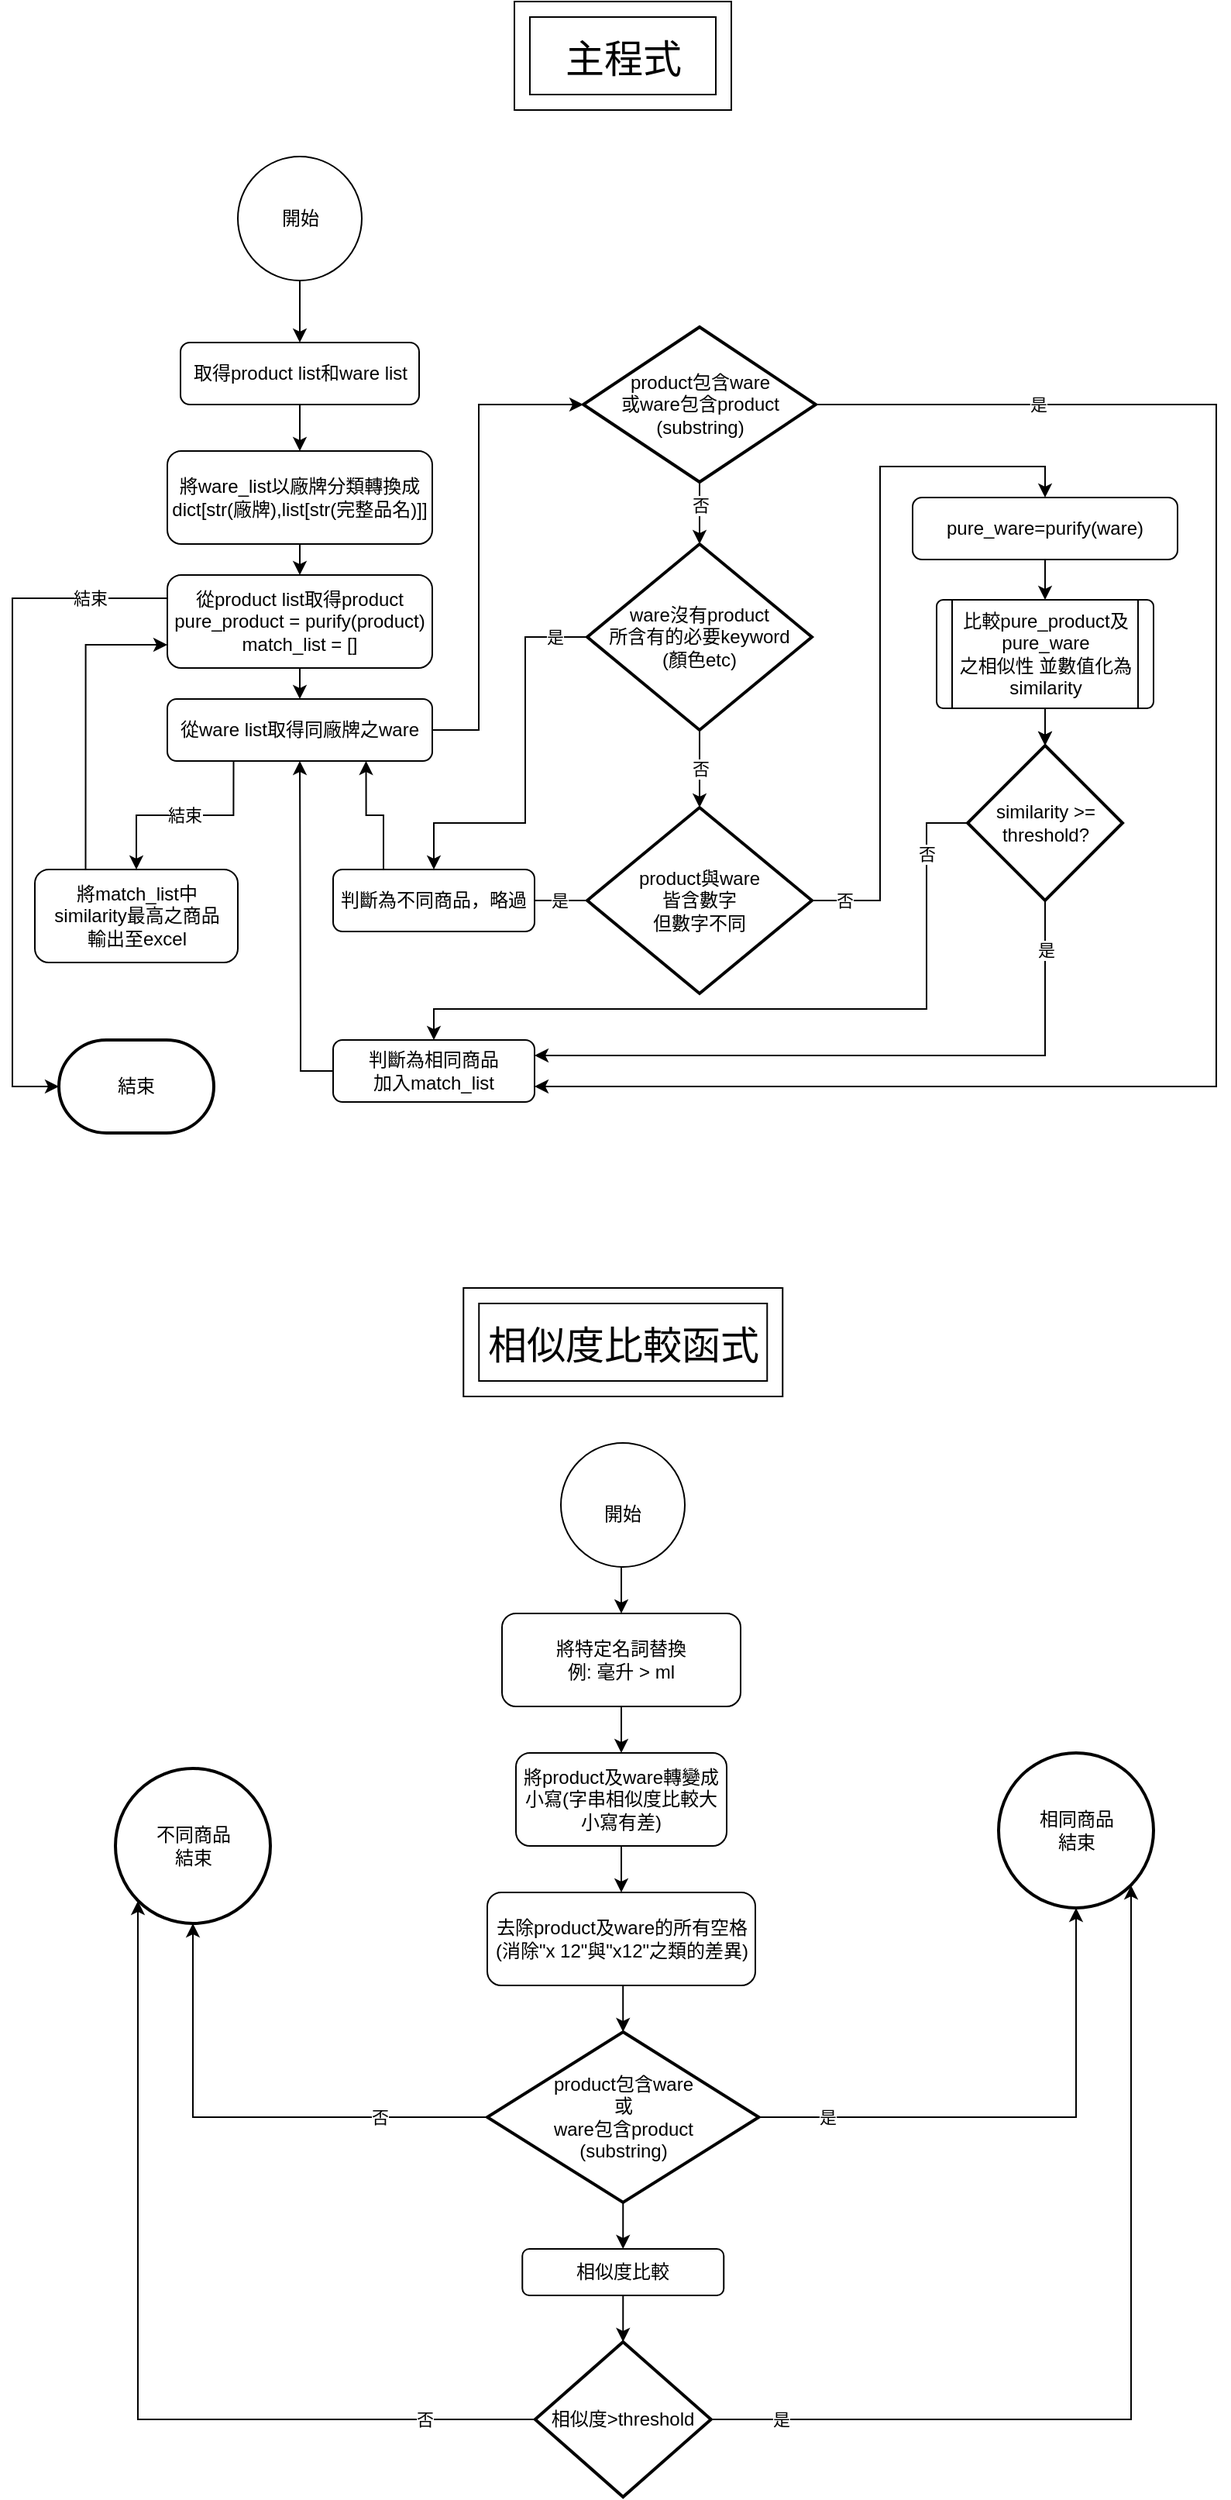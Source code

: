 <mxfile version="14.5.3" type="device"><diagram id="C5RBs43oDa-KdzZeNtuy" name="Page-1"><mxGraphModel dx="1502" dy="1773" grid="1" gridSize="10" guides="1" tooltips="1" connect="1" arrows="1" fold="1" page="1" pageScale="1" pageWidth="827" pageHeight="1169" math="0" shadow="0"><root><mxCell id="WIyWlLk6GJQsqaUBKTNV-0"/><mxCell id="WIyWlLk6GJQsqaUBKTNV-1" parent="WIyWlLk6GJQsqaUBKTNV-0"/><mxCell id="ZmsD9ehM1kxdvK_fFcJT-4" style="edgeStyle=orthogonalEdgeStyle;rounded=0;orthogonalLoop=1;jettySize=auto;html=1;exitX=0.5;exitY=1;exitDx=0;exitDy=0;entryX=0.5;entryY=0;entryDx=0;entryDy=0;" parent="WIyWlLk6GJQsqaUBKTNV-1" source="VE53guUC91sGKuD5spaY-2" target="ZmsD9ehM1kxdvK_fFcJT-3" edge="1"><mxGeometry relative="1" as="geometry"><mxPoint x="413" y="50" as="sourcePoint"/></mxGeometry></mxCell><mxCell id="VE53guUC91sGKuD5spaY-3" style="edgeStyle=orthogonalEdgeStyle;rounded=0;orthogonalLoop=1;jettySize=auto;html=1;exitX=0.5;exitY=1;exitDx=0;exitDy=0;entryX=0.5;entryY=0;entryDx=0;entryDy=0;" parent="WIyWlLk6GJQsqaUBKTNV-1" source="ZmsD9ehM1kxdvK_fFcJT-2" target="l64zo4dTDtETu1bKPGep-1" edge="1"><mxGeometry relative="1" as="geometry"><mxPoint x="339.75" y="-530" as="targetPoint"/></mxGeometry></mxCell><mxCell id="ZmsD9ehM1kxdvK_fFcJT-2" value="開始" style="ellipse;whiteSpace=wrap;html=1;aspect=fixed;" parent="WIyWlLk6GJQsqaUBKTNV-1" vertex="1"><mxGeometry x="165.5" y="-920" width="80" height="80" as="geometry"/></mxCell><mxCell id="VE53guUC91sGKuD5spaY-1" style="edgeStyle=orthogonalEdgeStyle;rounded=0;orthogonalLoop=1;jettySize=auto;html=1;exitX=0.5;exitY=1;exitDx=0;exitDy=0;entryX=0.5;entryY=0;entryDx=0;entryDy=0;" parent="WIyWlLk6GJQsqaUBKTNV-1" source="ZmsD9ehM1kxdvK_fFcJT-3" target="VE53guUC91sGKuD5spaY-0" edge="1"><mxGeometry relative="1" as="geometry"/></mxCell><mxCell id="ZmsD9ehM1kxdvK_fFcJT-3" value="將product及ware轉變成小寫(字串相似度比較大小寫有差)" style="rounded=1;whiteSpace=wrap;html=1;" parent="WIyWlLk6GJQsqaUBKTNV-1" vertex="1"><mxGeometry x="345" y="110" width="136" height="60" as="geometry"/></mxCell><mxCell id="VE53guUC91sGKuD5spaY-6" style="edgeStyle=orthogonalEdgeStyle;rounded=0;orthogonalLoop=1;jettySize=auto;html=1;exitX=0.5;exitY=1;exitDx=0;exitDy=0;entryX=0.5;entryY=0;entryDx=0;entryDy=0;entryPerimeter=0;" parent="WIyWlLk6GJQsqaUBKTNV-1" source="VE53guUC91sGKuD5spaY-0" target="VE53guUC91sGKuD5spaY-5" edge="1"><mxGeometry relative="1" as="geometry"/></mxCell><mxCell id="VE53guUC91sGKuD5spaY-0" value="去除product及ware的所有空格&lt;br&gt;(消除&quot;x 12&quot;與&quot;x12&quot;之類的差異)" style="rounded=1;whiteSpace=wrap;html=1;" parent="WIyWlLk6GJQsqaUBKTNV-1" vertex="1"><mxGeometry x="326.5" y="200" width="173" height="60" as="geometry"/></mxCell><mxCell id="VE53guUC91sGKuD5spaY-2" value="將特定名詞替換&lt;br&gt;例: 毫升 &amp;gt; ml" style="rounded=1;whiteSpace=wrap;html=1;" parent="WIyWlLk6GJQsqaUBKTNV-1" vertex="1"><mxGeometry x="336" y="20" width="154" height="60" as="geometry"/></mxCell><mxCell id="VE53guUC91sGKuD5spaY-9" value="是" style="edgeStyle=orthogonalEdgeStyle;rounded=0;orthogonalLoop=1;jettySize=auto;html=1;exitX=1;exitY=0.5;exitDx=0;exitDy=0;exitPerimeter=0;entryX=0.5;entryY=1;entryDx=0;entryDy=0;entryPerimeter=0;" parent="WIyWlLk6GJQsqaUBKTNV-1" source="VE53guUC91sGKuD5spaY-5" target="VE53guUC91sGKuD5spaY-7" edge="1"><mxGeometry x="-0.737" relative="1" as="geometry"><mxPoint as="offset"/></mxGeometry></mxCell><mxCell id="VE53guUC91sGKuD5spaY-10" value="否" style="edgeStyle=orthogonalEdgeStyle;rounded=0;orthogonalLoop=1;jettySize=auto;html=1;exitX=0;exitY=0.5;exitDx=0;exitDy=0;exitPerimeter=0;entryX=0.5;entryY=1;entryDx=0;entryDy=0;entryPerimeter=0;" parent="WIyWlLk6GJQsqaUBKTNV-1" source="VE53guUC91sGKuD5spaY-5" target="VE53guUC91sGKuD5spaY-8" edge="1"><mxGeometry x="-0.556" relative="1" as="geometry"><mxPoint as="offset"/></mxGeometry></mxCell><mxCell id="VE53guUC91sGKuD5spaY-12" style="edgeStyle=orthogonalEdgeStyle;rounded=0;orthogonalLoop=1;jettySize=auto;html=1;exitX=0.5;exitY=1;exitDx=0;exitDy=0;exitPerimeter=0;entryX=0.5;entryY=0;entryDx=0;entryDy=0;" parent="WIyWlLk6GJQsqaUBKTNV-1" source="VE53guUC91sGKuD5spaY-5" target="VE53guUC91sGKuD5spaY-11" edge="1"><mxGeometry relative="1" as="geometry"/></mxCell><mxCell id="VE53guUC91sGKuD5spaY-5" value="product包含ware&lt;br&gt;或&lt;br&gt;ware包含product&lt;br&gt;(substring)" style="strokeWidth=2;html=1;shape=mxgraph.flowchart.decision;whiteSpace=wrap;" parent="WIyWlLk6GJQsqaUBKTNV-1" vertex="1"><mxGeometry x="326.5" y="290" width="175.25" height="110" as="geometry"/></mxCell><mxCell id="VE53guUC91sGKuD5spaY-7" value="相同商品&lt;br&gt;結束" style="strokeWidth=2;html=1;shape=mxgraph.flowchart.start_2;whiteSpace=wrap;" parent="WIyWlLk6GJQsqaUBKTNV-1" vertex="1"><mxGeometry x="656.5" y="110" width="100" height="100" as="geometry"/></mxCell><mxCell id="VE53guUC91sGKuD5spaY-8" value="不同商品&lt;br&gt;結束" style="strokeWidth=2;html=1;shape=mxgraph.flowchart.start_2;whiteSpace=wrap;" parent="WIyWlLk6GJQsqaUBKTNV-1" vertex="1"><mxGeometry x="86.5" y="120" width="100" height="100" as="geometry"/></mxCell><mxCell id="VE53guUC91sGKuD5spaY-14" style="edgeStyle=orthogonalEdgeStyle;rounded=0;orthogonalLoop=1;jettySize=auto;html=1;exitX=0.5;exitY=1;exitDx=0;exitDy=0;entryX=0.5;entryY=0;entryDx=0;entryDy=0;entryPerimeter=0;" parent="WIyWlLk6GJQsqaUBKTNV-1" source="VE53guUC91sGKuD5spaY-11" target="VE53guUC91sGKuD5spaY-13" edge="1"><mxGeometry relative="1" as="geometry"/></mxCell><mxCell id="VE53guUC91sGKuD5spaY-11" value="相似度比較" style="rounded=1;whiteSpace=wrap;html=1;" parent="WIyWlLk6GJQsqaUBKTNV-1" vertex="1"><mxGeometry x="349.13" y="430" width="130" height="30" as="geometry"/></mxCell><mxCell id="VE53guUC91sGKuD5spaY-15" value="是" style="edgeStyle=orthogonalEdgeStyle;rounded=0;orthogonalLoop=1;jettySize=auto;html=1;exitX=1;exitY=0.5;exitDx=0;exitDy=0;exitPerimeter=0;entryX=0.855;entryY=0.855;entryDx=0;entryDy=0;entryPerimeter=0;" parent="WIyWlLk6GJQsqaUBKTNV-1" source="VE53guUC91sGKuD5spaY-13" target="VE53guUC91sGKuD5spaY-7" edge="1"><mxGeometry x="-0.852" relative="1" as="geometry"><mxPoint as="offset"/></mxGeometry></mxCell><mxCell id="VE53guUC91sGKuD5spaY-16" value="否" style="edgeStyle=orthogonalEdgeStyle;rounded=0;orthogonalLoop=1;jettySize=auto;html=1;exitX=0;exitY=0.5;exitDx=0;exitDy=0;exitPerimeter=0;entryX=0.145;entryY=0.855;entryDx=0;entryDy=0;entryPerimeter=0;" parent="WIyWlLk6GJQsqaUBKTNV-1" source="VE53guUC91sGKuD5spaY-13" target="VE53guUC91sGKuD5spaY-8" edge="1"><mxGeometry x="-0.76" relative="1" as="geometry"><mxPoint as="offset"/></mxGeometry></mxCell><mxCell id="VE53guUC91sGKuD5spaY-13" value="相似度&amp;gt;threshold" style="strokeWidth=2;html=1;shape=mxgraph.flowchart.decision;whiteSpace=wrap;" parent="WIyWlLk6GJQsqaUBKTNV-1" vertex="1"><mxGeometry x="357.38" y="490" width="113.5" height="100" as="geometry"/></mxCell><mxCell id="l64zo4dTDtETu1bKPGep-1" value="取得product list和ware list" style="rounded=1;whiteSpace=wrap;html=1;" vertex="1" parent="WIyWlLk6GJQsqaUBKTNV-1"><mxGeometry x="128.5" y="-800" width="154" height="40" as="geometry"/></mxCell><mxCell id="l64zo4dTDtETu1bKPGep-6" style="edgeStyle=orthogonalEdgeStyle;rounded=0;orthogonalLoop=1;jettySize=auto;html=1;exitX=0.5;exitY=1;exitDx=0;exitDy=0;entryX=0.5;entryY=0;entryDx=0;entryDy=0;" edge="1" parent="WIyWlLk6GJQsqaUBKTNV-1" source="l64zo4dTDtETu1bKPGep-2" target="l64zo4dTDtETu1bKPGep-5"><mxGeometry relative="1" as="geometry"/></mxCell><mxCell id="l64zo4dTDtETu1bKPGep-2" value="將ware_list以廠牌分類轉換成dict[str(廠牌),list[str(完整品名)]]" style="rounded=1;whiteSpace=wrap;html=1;" vertex="1" parent="WIyWlLk6GJQsqaUBKTNV-1"><mxGeometry x="120" y="-730" width="171" height="60" as="geometry"/></mxCell><mxCell id="l64zo4dTDtETu1bKPGep-3" style="edgeStyle=orthogonalEdgeStyle;rounded=0;orthogonalLoop=1;jettySize=auto;html=1;exitX=0.5;exitY=1;exitDx=0;exitDy=0;entryX=0.5;entryY=0;entryDx=0;entryDy=0;" edge="1" parent="WIyWlLk6GJQsqaUBKTNV-1" source="l64zo4dTDtETu1bKPGep-1" target="l64zo4dTDtETu1bKPGep-2"><mxGeometry x="120" y="-800" as="geometry"/></mxCell><mxCell id="l64zo4dTDtETu1bKPGep-11" style="edgeStyle=orthogonalEdgeStyle;rounded=0;orthogonalLoop=1;jettySize=auto;html=1;exitX=0.5;exitY=1;exitDx=0;exitDy=0;entryX=0.5;entryY=0;entryDx=0;entryDy=0;" edge="1" parent="WIyWlLk6GJQsqaUBKTNV-1" source="l64zo4dTDtETu1bKPGep-5" target="l64zo4dTDtETu1bKPGep-10"><mxGeometry relative="1" as="geometry"/></mxCell><mxCell id="l64zo4dTDtETu1bKPGep-42" value="結束" style="edgeStyle=orthogonalEdgeStyle;rounded=0;orthogonalLoop=1;jettySize=auto;html=1;exitX=0;exitY=0.25;exitDx=0;exitDy=0;entryX=0;entryY=0.5;entryDx=0;entryDy=0;entryPerimeter=0;" edge="1" parent="WIyWlLk6GJQsqaUBKTNV-1" source="l64zo4dTDtETu1bKPGep-5" target="l64zo4dTDtETu1bKPGep-41"><mxGeometry x="-0.775" relative="1" as="geometry"><Array as="points"><mxPoint x="20" y="-635"/><mxPoint x="20" y="-320"/></Array><mxPoint as="offset"/></mxGeometry></mxCell><mxCell id="l64zo4dTDtETu1bKPGep-5" value="從product list取得product&lt;br&gt;pure_product = purify(product)&lt;br&gt;match_list = []" style="rounded=1;whiteSpace=wrap;html=1;" vertex="1" parent="WIyWlLk6GJQsqaUBKTNV-1"><mxGeometry x="120" y="-650" width="171" height="60" as="geometry"/></mxCell><mxCell id="l64zo4dTDtETu1bKPGep-14" value="否" style="edgeStyle=orthogonalEdgeStyle;rounded=0;orthogonalLoop=1;jettySize=auto;html=1;exitX=0.5;exitY=1;exitDx=0;exitDy=0;exitPerimeter=0;entryX=0.5;entryY=0;entryDx=0;entryDy=0;entryPerimeter=0;" edge="1" parent="WIyWlLk6GJQsqaUBKTNV-1" source="l64zo4dTDtETu1bKPGep-9" target="l64zo4dTDtETu1bKPGep-15"><mxGeometry x="-0.28" relative="1" as="geometry"><mxPoint x="551" y="-560" as="targetPoint"/><mxPoint as="offset"/></mxGeometry></mxCell><mxCell id="l64zo4dTDtETu1bKPGep-9" value="product包含ware&lt;br&gt;或ware包含product&lt;br&gt;(substring)" style="strokeWidth=2;html=1;shape=mxgraph.flowchart.decision;whiteSpace=wrap;" vertex="1" parent="WIyWlLk6GJQsqaUBKTNV-1"><mxGeometry x="388.5" y="-810" width="150" height="100" as="geometry"/></mxCell><mxCell id="l64zo4dTDtETu1bKPGep-12" style="edgeStyle=orthogonalEdgeStyle;rounded=0;orthogonalLoop=1;jettySize=auto;html=1;exitX=1;exitY=0.5;exitDx=0;exitDy=0;entryX=0;entryY=0.5;entryDx=0;entryDy=0;entryPerimeter=0;" edge="1" parent="WIyWlLk6GJQsqaUBKTNV-1" source="l64zo4dTDtETu1bKPGep-10" target="l64zo4dTDtETu1bKPGep-9"><mxGeometry relative="1" as="geometry"><Array as="points"><mxPoint x="321" y="-550"/><mxPoint x="321" y="-760"/></Array></mxGeometry></mxCell><mxCell id="l64zo4dTDtETu1bKPGep-36" value="結束" style="edgeStyle=orthogonalEdgeStyle;rounded=0;orthogonalLoop=1;jettySize=auto;html=1;exitX=0.25;exitY=1;exitDx=0;exitDy=0;entryX=0.5;entryY=0;entryDx=0;entryDy=0;" edge="1" parent="WIyWlLk6GJQsqaUBKTNV-1" source="l64zo4dTDtETu1bKPGep-10" target="l64zo4dTDtETu1bKPGep-35"><mxGeometry relative="1" as="geometry"/></mxCell><mxCell id="l64zo4dTDtETu1bKPGep-10" value="從ware list取得同廠牌之ware" style="rounded=1;whiteSpace=wrap;html=1;" vertex="1" parent="WIyWlLk6GJQsqaUBKTNV-1"><mxGeometry x="120" y="-570" width="171" height="40" as="geometry"/></mxCell><mxCell id="l64zo4dTDtETu1bKPGep-16" value="是" style="edgeStyle=orthogonalEdgeStyle;rounded=0;orthogonalLoop=1;jettySize=auto;html=1;exitX=0;exitY=0.5;exitDx=0;exitDy=0;exitPerimeter=0;entryX=0.5;entryY=0;entryDx=0;entryDy=0;" edge="1" parent="WIyWlLk6GJQsqaUBKTNV-1" source="l64zo4dTDtETu1bKPGep-15" target="l64zo4dTDtETu1bKPGep-29"><mxGeometry x="-0.831" relative="1" as="geometry"><Array as="points"><mxPoint x="351" y="-610"/><mxPoint x="351" y="-490"/><mxPoint x="292" y="-490"/></Array><mxPoint as="offset"/></mxGeometry></mxCell><mxCell id="l64zo4dTDtETu1bKPGep-18" value="否" style="edgeStyle=orthogonalEdgeStyle;rounded=0;orthogonalLoop=1;jettySize=auto;html=1;entryX=0.5;entryY=0;entryDx=0;entryDy=0;entryPerimeter=0;exitX=0.5;exitY=1;exitDx=0;exitDy=0;exitPerimeter=0;" edge="1" parent="WIyWlLk6GJQsqaUBKTNV-1" source="l64zo4dTDtETu1bKPGep-15" target="l64zo4dTDtETu1bKPGep-17"><mxGeometry relative="1" as="geometry"><mxPoint x="401" y="-520" as="sourcePoint"/><Array as="points"><mxPoint x="464" y="-510"/><mxPoint x="464" y="-510"/></Array></mxGeometry></mxCell><mxCell id="l64zo4dTDtETu1bKPGep-19" value="是" style="edgeStyle=orthogonalEdgeStyle;rounded=0;orthogonalLoop=1;jettySize=auto;html=1;exitX=0;exitY=0.5;exitDx=0;exitDy=0;exitPerimeter=0;entryX=1;entryY=0.5;entryDx=0;entryDy=0;" edge="1" parent="WIyWlLk6GJQsqaUBKTNV-1" source="l64zo4dTDtETu1bKPGep-17" target="l64zo4dTDtETu1bKPGep-29"><mxGeometry x="-0.714" relative="1" as="geometry"><Array as="points"><mxPoint x="311" y="-440"/><mxPoint x="311" y="-440"/></Array><mxPoint as="offset"/></mxGeometry></mxCell><mxCell id="l64zo4dTDtETu1bKPGep-20" value="否" style="edgeStyle=orthogonalEdgeStyle;rounded=0;orthogonalLoop=1;jettySize=auto;html=1;exitX=1;exitY=0.5;exitDx=0;exitDy=0;exitPerimeter=0;entryX=0.5;entryY=0;entryDx=0;entryDy=0;" edge="1" parent="WIyWlLk6GJQsqaUBKTNV-1" source="l64zo4dTDtETu1bKPGep-17" target="l64zo4dTDtETu1bKPGep-21"><mxGeometry x="-0.907" relative="1" as="geometry"><mxPoint x="806" y="-400" as="targetPoint"/><Array as="points"><mxPoint x="580" y="-440"/><mxPoint x="580" y="-720"/><mxPoint x="687" y="-720"/></Array><mxPoint as="offset"/></mxGeometry></mxCell><mxCell id="l64zo4dTDtETu1bKPGep-17" value="product與ware&lt;br&gt;皆含數字&lt;br&gt;但數字不同" style="strokeWidth=2;html=1;shape=mxgraph.flowchart.decision;whiteSpace=wrap;" vertex="1" parent="WIyWlLk6GJQsqaUBKTNV-1"><mxGeometry x="391" y="-500" width="145" height="120" as="geometry"/></mxCell><mxCell id="l64zo4dTDtETu1bKPGep-25" style="edgeStyle=orthogonalEdgeStyle;rounded=0;orthogonalLoop=1;jettySize=auto;html=1;exitX=0.5;exitY=1;exitDx=0;exitDy=0;entryX=0.5;entryY=0;entryDx=0;entryDy=0;" edge="1" parent="WIyWlLk6GJQsqaUBKTNV-1" source="l64zo4dTDtETu1bKPGep-21" target="l64zo4dTDtETu1bKPGep-39"><mxGeometry relative="1" as="geometry"><mxPoint x="686.5" y="-620" as="targetPoint"/></mxGeometry></mxCell><mxCell id="l64zo4dTDtETu1bKPGep-21" value="pure_ware=purify(ware)" style="rounded=1;whiteSpace=wrap;html=1;" vertex="1" parent="WIyWlLk6GJQsqaUBKTNV-1"><mxGeometry x="601" y="-700" width="171" height="40" as="geometry"/></mxCell><mxCell id="l64zo4dTDtETu1bKPGep-15" value="ware沒有product&lt;br&gt;所含有的必要keyword&lt;br&gt;(顏色etc)" style="strokeWidth=2;html=1;shape=mxgraph.flowchart.decision;whiteSpace=wrap;" vertex="1" parent="WIyWlLk6GJQsqaUBKTNV-1"><mxGeometry x="391" y="-670" width="145" height="120" as="geometry"/></mxCell><mxCell id="l64zo4dTDtETu1bKPGep-22" value="是" style="edgeStyle=orthogonalEdgeStyle;rounded=0;orthogonalLoop=1;jettySize=auto;html=1;exitX=1;exitY=0.5;exitDx=0;exitDy=0;exitPerimeter=0;entryX=1;entryY=0.75;entryDx=0;entryDy=0;" edge="1" parent="WIyWlLk6GJQsqaUBKTNV-1" source="l64zo4dTDtETu1bKPGep-9" target="l64zo4dTDtETu1bKPGep-30"><mxGeometry x="-0.749" relative="1" as="geometry"><mxPoint x="501" y="-720" as="sourcePoint"/><mxPoint x="671" y="-230" as="targetPoint"/><Array as="points"><mxPoint x="797" y="-760"/><mxPoint x="797" y="-320"/></Array><mxPoint as="offset"/></mxGeometry></mxCell><mxCell id="l64zo4dTDtETu1bKPGep-31" value="是" style="edgeStyle=orthogonalEdgeStyle;rounded=0;orthogonalLoop=1;jettySize=auto;html=1;exitX=0.5;exitY=1;exitDx=0;exitDy=0;exitPerimeter=0;entryX=1;entryY=0.25;entryDx=0;entryDy=0;" edge="1" parent="WIyWlLk6GJQsqaUBKTNV-1" source="l64zo4dTDtETu1bKPGep-26" target="l64zo4dTDtETu1bKPGep-30"><mxGeometry x="-0.85" relative="1" as="geometry"><mxPoint x="410" y="-300" as="targetPoint"/><mxPoint as="offset"/></mxGeometry></mxCell><mxCell id="l64zo4dTDtETu1bKPGep-34" value="否" style="edgeStyle=orthogonalEdgeStyle;rounded=0;orthogonalLoop=1;jettySize=auto;html=1;exitX=0;exitY=0.5;exitDx=0;exitDy=0;exitPerimeter=0;entryX=0.5;entryY=0;entryDx=0;entryDy=0;" edge="1" parent="WIyWlLk6GJQsqaUBKTNV-1" source="l64zo4dTDtETu1bKPGep-26" target="l64zo4dTDtETu1bKPGep-30"><mxGeometry x="-0.808" relative="1" as="geometry"><Array as="points"><mxPoint x="610" y="-490"/><mxPoint x="610" y="-370"/><mxPoint x="292" y="-370"/></Array><mxPoint as="offset"/></mxGeometry></mxCell><mxCell id="l64zo4dTDtETu1bKPGep-26" value="similarity &amp;gt;= threshold?" style="strokeWidth=2;html=1;shape=mxgraph.flowchart.decision;whiteSpace=wrap;" vertex="1" parent="WIyWlLk6GJQsqaUBKTNV-1"><mxGeometry x="636.5" y="-540" width="100" height="100" as="geometry"/></mxCell><mxCell id="l64zo4dTDtETu1bKPGep-28" style="edgeStyle=orthogonalEdgeStyle;rounded=0;orthogonalLoop=1;jettySize=auto;html=1;exitX=0.5;exitY=1;exitDx=0;exitDy=0;entryX=0.5;entryY=0;entryDx=0;entryDy=0;entryPerimeter=0;" edge="1" parent="WIyWlLk6GJQsqaUBKTNV-1" target="l64zo4dTDtETu1bKPGep-26"><mxGeometry relative="1" as="geometry"><mxPoint x="686.5" y="-570" as="sourcePoint"/></mxGeometry></mxCell><mxCell id="l64zo4dTDtETu1bKPGep-32" style="edgeStyle=orthogonalEdgeStyle;rounded=0;orthogonalLoop=1;jettySize=auto;html=1;exitX=0.25;exitY=0;exitDx=0;exitDy=0;entryX=0.75;entryY=1;entryDx=0;entryDy=0;" edge="1" parent="WIyWlLk6GJQsqaUBKTNV-1" source="l64zo4dTDtETu1bKPGep-29" target="l64zo4dTDtETu1bKPGep-10"><mxGeometry relative="1" as="geometry"/></mxCell><mxCell id="l64zo4dTDtETu1bKPGep-29" value="判斷為不同商品，略過" style="rounded=1;whiteSpace=wrap;html=1;" vertex="1" parent="WIyWlLk6GJQsqaUBKTNV-1"><mxGeometry x="227" y="-460" width="130" height="40" as="geometry"/></mxCell><mxCell id="l64zo4dTDtETu1bKPGep-33" style="edgeStyle=orthogonalEdgeStyle;rounded=0;orthogonalLoop=1;jettySize=auto;html=1;entryX=0.5;entryY=1;entryDx=0;entryDy=0;exitX=0;exitY=0.5;exitDx=0;exitDy=0;" edge="1" parent="WIyWlLk6GJQsqaUBKTNV-1" source="l64zo4dTDtETu1bKPGep-30" target="l64zo4dTDtETu1bKPGep-10"><mxGeometry relative="1" as="geometry"><Array as="points"><mxPoint x="206" y="-330"/><mxPoint x="206" y="-360"/></Array></mxGeometry></mxCell><mxCell id="l64zo4dTDtETu1bKPGep-30" value="判斷為相同商品&lt;br&gt;加入match_list" style="rounded=1;whiteSpace=wrap;html=1;" vertex="1" parent="WIyWlLk6GJQsqaUBKTNV-1"><mxGeometry x="227" y="-350" width="130" height="40" as="geometry"/></mxCell><mxCell id="l64zo4dTDtETu1bKPGep-37" style="edgeStyle=orthogonalEdgeStyle;rounded=0;orthogonalLoop=1;jettySize=auto;html=1;exitX=0.25;exitY=0;exitDx=0;exitDy=0;entryX=0;entryY=0.75;entryDx=0;entryDy=0;" edge="1" parent="WIyWlLk6GJQsqaUBKTNV-1" source="l64zo4dTDtETu1bKPGep-35" target="l64zo4dTDtETu1bKPGep-5"><mxGeometry relative="1" as="geometry"/></mxCell><mxCell id="l64zo4dTDtETu1bKPGep-35" value="將match_list中&lt;br&gt;similarity最高之商品&lt;br&gt;輸出至excel" style="rounded=1;whiteSpace=wrap;html=1;" vertex="1" parent="WIyWlLk6GJQsqaUBKTNV-1"><mxGeometry x="34.5" y="-460" width="131" height="60" as="geometry"/></mxCell><mxCell id="l64zo4dTDtETu1bKPGep-40" value="" style="edgeStyle=orthogonalEdgeStyle;rounded=0;orthogonalLoop=1;jettySize=auto;html=1;exitX=0.5;exitY=1;exitDx=0;exitDy=0;" edge="1" parent="WIyWlLk6GJQsqaUBKTNV-1" source="l64zo4dTDtETu1bKPGep-39" target="l64zo4dTDtETu1bKPGep-26"><mxGeometry relative="1" as="geometry"/></mxCell><mxCell id="l64zo4dTDtETu1bKPGep-39" value="&lt;span&gt;比較pure_product及pure_ware&lt;/span&gt;&lt;br&gt;&lt;span&gt;之相似性 並數值化為similarity&lt;/span&gt;" style="verticalLabelPosition=bottom;verticalAlign=top;html=1;shape=process;whiteSpace=wrap;rounded=1;size=0.071;arcSize=6;spacingTop=-70;" vertex="1" parent="WIyWlLk6GJQsqaUBKTNV-1"><mxGeometry x="616.5" y="-634" width="140" height="70" as="geometry"/></mxCell><mxCell id="l64zo4dTDtETu1bKPGep-41" value="結束" style="strokeWidth=2;html=1;shape=mxgraph.flowchart.terminator;whiteSpace=wrap;" vertex="1" parent="WIyWlLk6GJQsqaUBKTNV-1"><mxGeometry x="50" y="-350" width="100" height="60" as="geometry"/></mxCell><mxCell id="l64zo4dTDtETu1bKPGep-43" value="主程式" style="verticalLabelPosition=bottom;verticalAlign=top;html=1;shape=mxgraph.basic.frame;dx=10;spacingTop=-55;fontSize=25;" vertex="1" parent="WIyWlLk6GJQsqaUBKTNV-1"><mxGeometry x="344" y="-1020" width="140" height="70" as="geometry"/></mxCell><mxCell id="l64zo4dTDtETu1bKPGep-44" value="相似度比較函式" style="verticalLabelPosition=bottom;verticalAlign=top;html=1;shape=mxgraph.basic.frame;dx=10;spacingTop=-55;fontSize=25;" vertex="1" parent="WIyWlLk6GJQsqaUBKTNV-1"><mxGeometry x="311.13" y="-190" width="206" height="70" as="geometry"/></mxCell><mxCell id="l64zo4dTDtETu1bKPGep-46" style="edgeStyle=orthogonalEdgeStyle;rounded=0;orthogonalLoop=1;jettySize=auto;html=1;exitX=0.5;exitY=1;exitDx=0;exitDy=0;entryX=0.5;entryY=0;entryDx=0;entryDy=0;fontSize=25;" edge="1" parent="WIyWlLk6GJQsqaUBKTNV-1" source="l64zo4dTDtETu1bKPGep-45" target="VE53guUC91sGKuD5spaY-2"><mxGeometry relative="1" as="geometry"/></mxCell><mxCell id="l64zo4dTDtETu1bKPGep-45" value="&lt;font style=&quot;font-size: 12px&quot;&gt;開始&lt;/font&gt;" style="ellipse;whiteSpace=wrap;html=1;aspect=fixed;fontSize=25;" vertex="1" parent="WIyWlLk6GJQsqaUBKTNV-1"><mxGeometry x="374" y="-90" width="80" height="80" as="geometry"/></mxCell></root></mxGraphModel></diagram></mxfile>